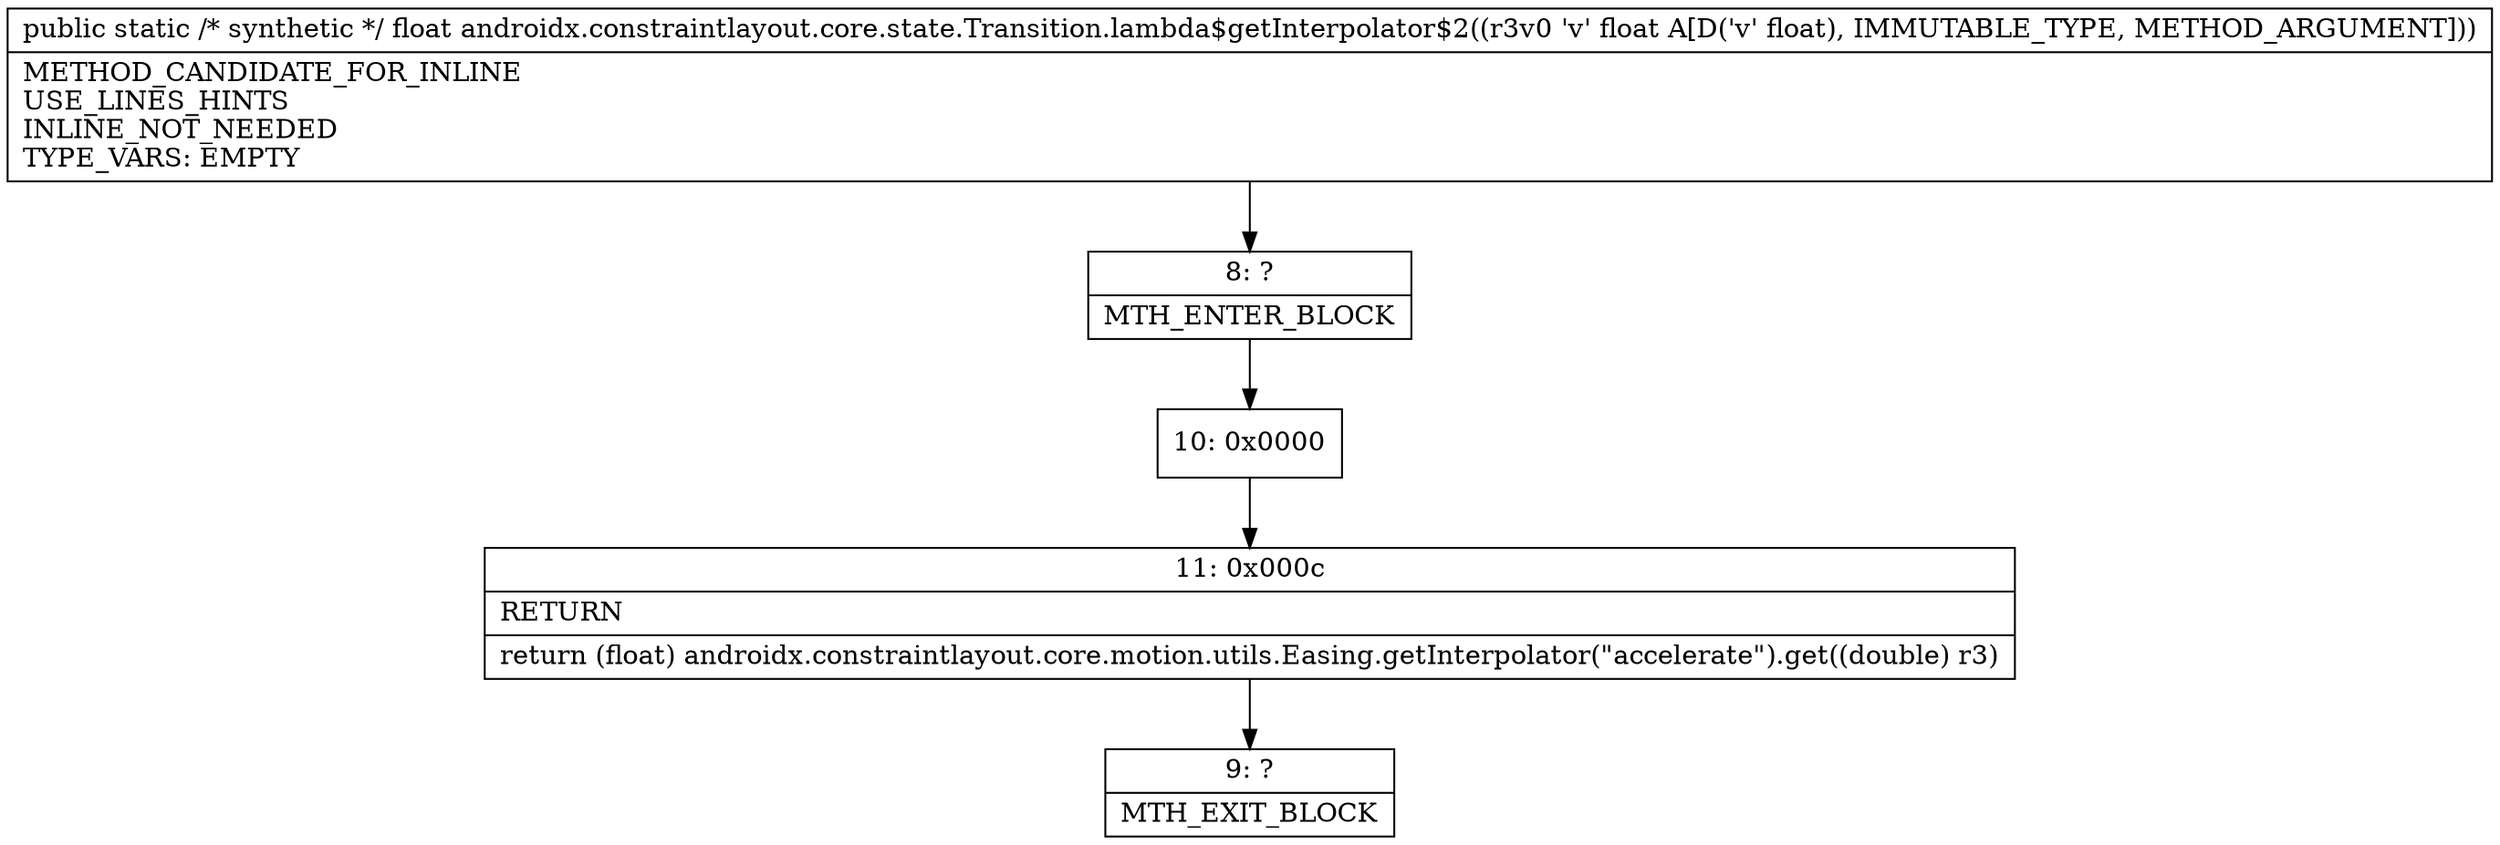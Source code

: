 digraph "CFG forandroidx.constraintlayout.core.state.Transition.lambda$getInterpolator$2(F)F" {
Node_8 [shape=record,label="{8\:\ ?|MTH_ENTER_BLOCK\l}"];
Node_10 [shape=record,label="{10\:\ 0x0000}"];
Node_11 [shape=record,label="{11\:\ 0x000c|RETURN\l|return (float) androidx.constraintlayout.core.motion.utils.Easing.getInterpolator(\"accelerate\").get((double) r3)\l}"];
Node_9 [shape=record,label="{9\:\ ?|MTH_EXIT_BLOCK\l}"];
MethodNode[shape=record,label="{public static \/* synthetic *\/ float androidx.constraintlayout.core.state.Transition.lambda$getInterpolator$2((r3v0 'v' float A[D('v' float), IMMUTABLE_TYPE, METHOD_ARGUMENT]))  | METHOD_CANDIDATE_FOR_INLINE\lUSE_LINES_HINTS\lINLINE_NOT_NEEDED\lTYPE_VARS: EMPTY\l}"];
MethodNode -> Node_8;Node_8 -> Node_10;
Node_10 -> Node_11;
Node_11 -> Node_9;
}

